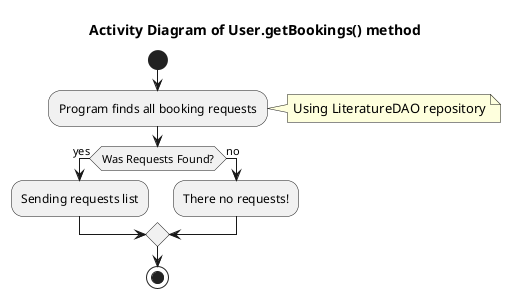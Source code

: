 @startuml

title Activity Diagram of User.getBookings() method

start

:Program finds all booking requests; 
note right: Using LiteratureDAO repository

if (Was Requests Found?) then (yes)
  :Sending requests list;
else (no)
  :There no requests!;
endif

stop

@enduml
